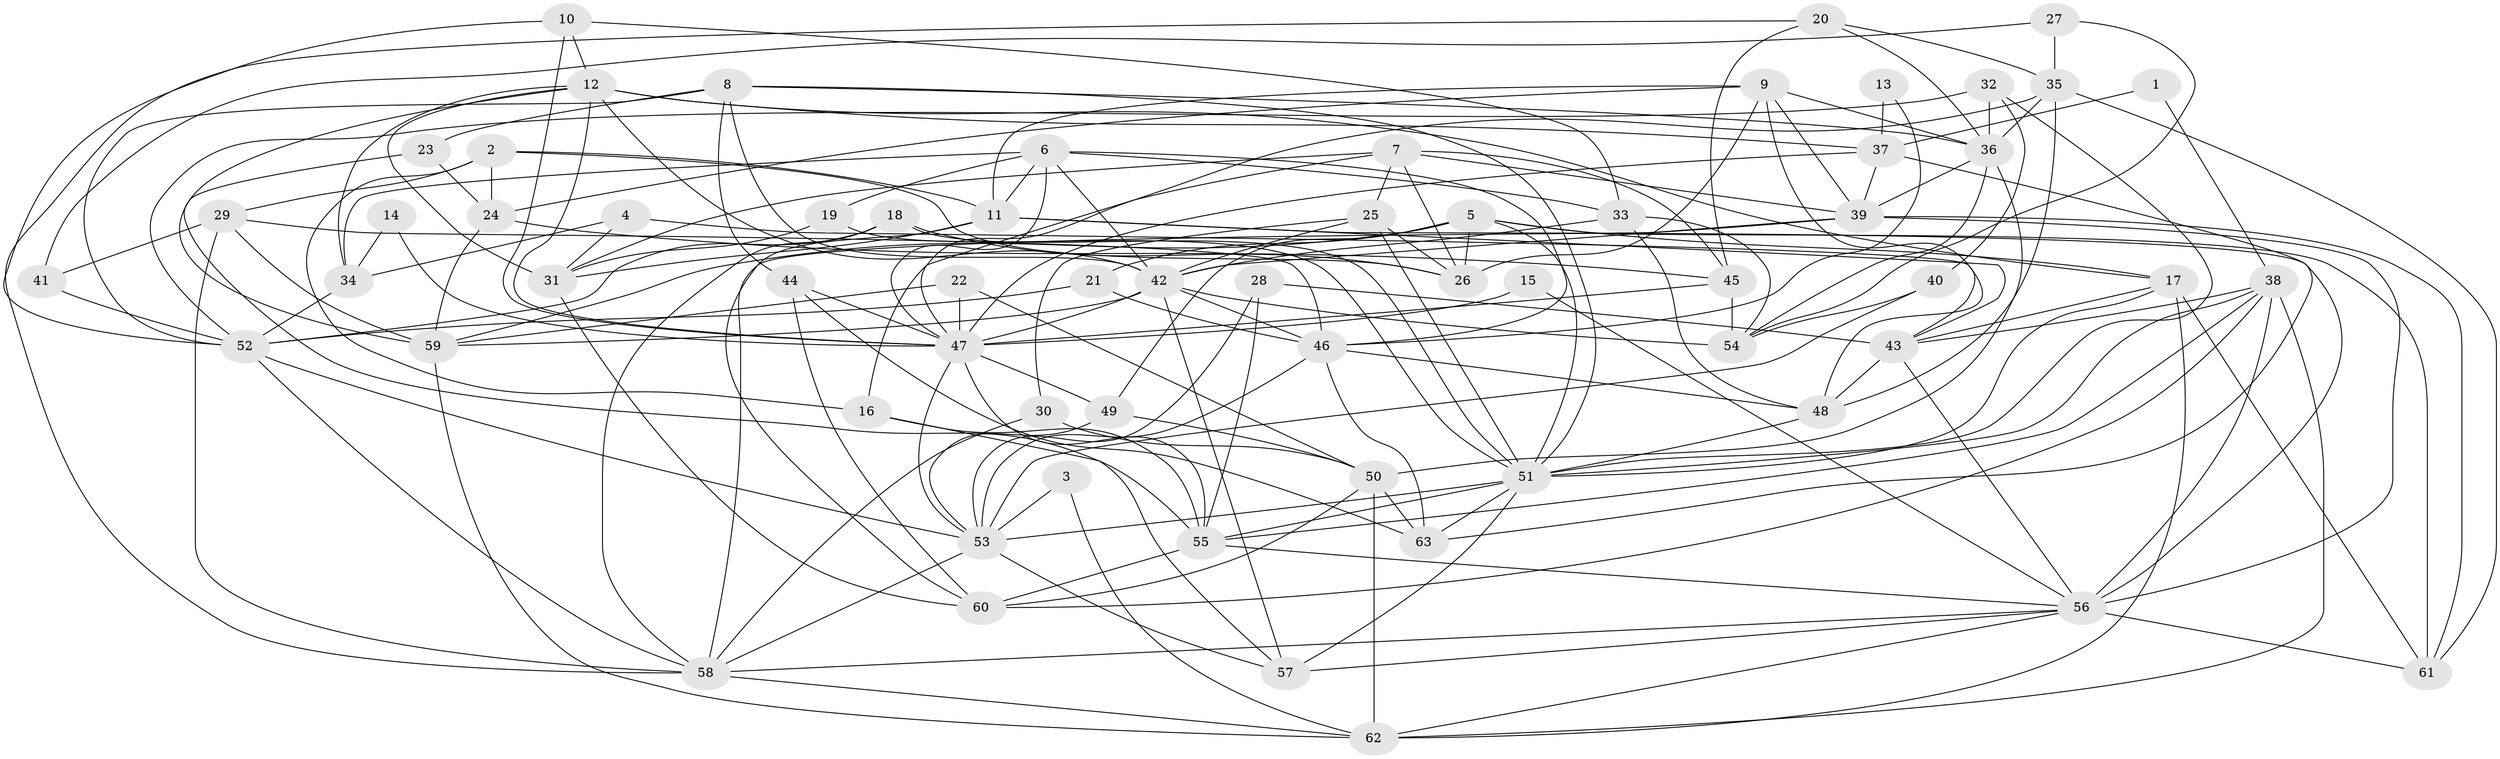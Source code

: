 // original degree distribution, {2: 0.14285714285714285, 3: 0.25396825396825395, 5: 0.1984126984126984, 4: 0.2777777777777778, 6: 0.07936507936507936, 7: 0.023809523809523808, 10: 0.007936507936507936, 8: 0.015873015873015872}
// Generated by graph-tools (version 1.1) at 2025/26/03/09/25 03:26:13]
// undirected, 63 vertices, 178 edges
graph export_dot {
graph [start="1"]
  node [color=gray90,style=filled];
  1;
  2;
  3;
  4;
  5;
  6;
  7;
  8;
  9;
  10;
  11;
  12;
  13;
  14;
  15;
  16;
  17;
  18;
  19;
  20;
  21;
  22;
  23;
  24;
  25;
  26;
  27;
  28;
  29;
  30;
  31;
  32;
  33;
  34;
  35;
  36;
  37;
  38;
  39;
  40;
  41;
  42;
  43;
  44;
  45;
  46;
  47;
  48;
  49;
  50;
  51;
  52;
  53;
  54;
  55;
  56;
  57;
  58;
  59;
  60;
  61;
  62;
  63;
  1 -- 37 [weight=1.0];
  1 -- 38 [weight=1.0];
  2 -- 11 [weight=1.0];
  2 -- 16 [weight=1.0];
  2 -- 24 [weight=1.0];
  2 -- 26 [weight=1.0];
  2 -- 29 [weight=1.0];
  3 -- 53 [weight=1.0];
  3 -- 62 [weight=1.0];
  4 -- 31 [weight=1.0];
  4 -- 34 [weight=1.0];
  4 -- 43 [weight=1.0];
  5 -- 17 [weight=1.0];
  5 -- 21 [weight=1.0];
  5 -- 26 [weight=1.0];
  5 -- 49 [weight=1.0];
  5 -- 51 [weight=1.0];
  5 -- 59 [weight=1.0];
  5 -- 61 [weight=1.0];
  6 -- 11 [weight=1.0];
  6 -- 19 [weight=1.0];
  6 -- 33 [weight=1.0];
  6 -- 34 [weight=1.0];
  6 -- 42 [weight=1.0];
  6 -- 46 [weight=1.0];
  6 -- 47 [weight=1.0];
  7 -- 16 [weight=1.0];
  7 -- 25 [weight=1.0];
  7 -- 26 [weight=1.0];
  7 -- 31 [weight=1.0];
  7 -- 39 [weight=1.0];
  7 -- 45 [weight=1.0];
  8 -- 23 [weight=1.0];
  8 -- 36 [weight=1.0];
  8 -- 42 [weight=1.0];
  8 -- 44 [weight=1.0];
  8 -- 51 [weight=1.0];
  8 -- 52 [weight=1.0];
  9 -- 11 [weight=1.0];
  9 -- 24 [weight=1.0];
  9 -- 26 [weight=1.0];
  9 -- 36 [weight=1.0];
  9 -- 39 [weight=1.0];
  9 -- 48 [weight=1.0];
  10 -- 12 [weight=1.0];
  10 -- 33 [weight=1.0];
  10 -- 47 [weight=1.0];
  10 -- 52 [weight=1.0];
  11 -- 31 [weight=2.0];
  11 -- 43 [weight=1.0];
  11 -- 56 [weight=1.0];
  11 -- 60 [weight=1.0];
  12 -- 17 [weight=1.0];
  12 -- 31 [weight=1.0];
  12 -- 34 [weight=1.0];
  12 -- 37 [weight=1.0];
  12 -- 42 [weight=1.0];
  12 -- 47 [weight=1.0];
  12 -- 59 [weight=1.0];
  13 -- 37 [weight=1.0];
  13 -- 46 [weight=1.0];
  14 -- 34 [weight=1.0];
  14 -- 47 [weight=1.0];
  15 -- 47 [weight=1.0];
  15 -- 56 [weight=1.0];
  16 -- 55 [weight=1.0];
  16 -- 57 [weight=1.0];
  17 -- 43 [weight=1.0];
  17 -- 51 [weight=1.0];
  17 -- 61 [weight=1.0];
  17 -- 62 [weight=1.0];
  18 -- 26 [weight=1.0];
  18 -- 51 [weight=1.0];
  18 -- 52 [weight=1.0];
  18 -- 58 [weight=1.0];
  19 -- 31 [weight=1.0];
  19 -- 51 [weight=1.0];
  20 -- 35 [weight=1.0];
  20 -- 36 [weight=1.0];
  20 -- 45 [weight=1.0];
  20 -- 58 [weight=1.0];
  21 -- 46 [weight=1.0];
  21 -- 52 [weight=1.0];
  22 -- 47 [weight=2.0];
  22 -- 50 [weight=1.0];
  22 -- 59 [weight=1.0];
  23 -- 24 [weight=1.0];
  23 -- 55 [weight=1.0];
  24 -- 45 [weight=1.0];
  24 -- 59 [weight=1.0];
  25 -- 26 [weight=1.0];
  25 -- 30 [weight=1.0];
  25 -- 42 [weight=1.0];
  25 -- 51 [weight=1.0];
  27 -- 35 [weight=1.0];
  27 -- 41 [weight=1.0];
  27 -- 54 [weight=1.0];
  28 -- 43 [weight=1.0];
  28 -- 53 [weight=1.0];
  28 -- 55 [weight=1.0];
  29 -- 41 [weight=1.0];
  29 -- 46 [weight=1.0];
  29 -- 58 [weight=1.0];
  29 -- 59 [weight=1.0];
  30 -- 50 [weight=1.0];
  30 -- 58 [weight=1.0];
  31 -- 60 [weight=1.0];
  32 -- 36 [weight=1.0];
  32 -- 40 [weight=1.0];
  32 -- 51 [weight=1.0];
  32 -- 52 [weight=1.0];
  33 -- 42 [weight=1.0];
  33 -- 48 [weight=1.0];
  33 -- 54 [weight=1.0];
  34 -- 52 [weight=2.0];
  35 -- 36 [weight=1.0];
  35 -- 47 [weight=1.0];
  35 -- 48 [weight=1.0];
  35 -- 61 [weight=1.0];
  36 -- 39 [weight=1.0];
  36 -- 50 [weight=1.0];
  36 -- 54 [weight=1.0];
  37 -- 39 [weight=1.0];
  37 -- 47 [weight=1.0];
  37 -- 63 [weight=1.0];
  38 -- 43 [weight=1.0];
  38 -- 51 [weight=2.0];
  38 -- 55 [weight=1.0];
  38 -- 56 [weight=2.0];
  38 -- 60 [weight=1.0];
  38 -- 62 [weight=1.0];
  39 -- 42 [weight=1.0];
  39 -- 56 [weight=1.0];
  39 -- 58 [weight=1.0];
  39 -- 61 [weight=1.0];
  40 -- 53 [weight=2.0];
  40 -- 54 [weight=1.0];
  41 -- 52 [weight=1.0];
  42 -- 46 [weight=1.0];
  42 -- 47 [weight=1.0];
  42 -- 54 [weight=2.0];
  42 -- 57 [weight=1.0];
  42 -- 59 [weight=1.0];
  43 -- 48 [weight=1.0];
  43 -- 56 [weight=1.0];
  44 -- 47 [weight=1.0];
  44 -- 60 [weight=1.0];
  44 -- 63 [weight=1.0];
  45 -- 47 [weight=1.0];
  45 -- 54 [weight=1.0];
  46 -- 48 [weight=1.0];
  46 -- 53 [weight=1.0];
  46 -- 63 [weight=1.0];
  47 -- 49 [weight=1.0];
  47 -- 53 [weight=1.0];
  47 -- 55 [weight=1.0];
  48 -- 51 [weight=1.0];
  49 -- 50 [weight=1.0];
  49 -- 53 [weight=1.0];
  50 -- 60 [weight=1.0];
  50 -- 62 [weight=1.0];
  50 -- 63 [weight=1.0];
  51 -- 53 [weight=1.0];
  51 -- 55 [weight=1.0];
  51 -- 57 [weight=1.0];
  51 -- 63 [weight=1.0];
  52 -- 53 [weight=1.0];
  52 -- 58 [weight=1.0];
  53 -- 57 [weight=1.0];
  53 -- 58 [weight=1.0];
  55 -- 56 [weight=1.0];
  55 -- 60 [weight=1.0];
  56 -- 57 [weight=1.0];
  56 -- 58 [weight=1.0];
  56 -- 61 [weight=1.0];
  56 -- 62 [weight=1.0];
  58 -- 62 [weight=1.0];
  59 -- 62 [weight=1.0];
}
